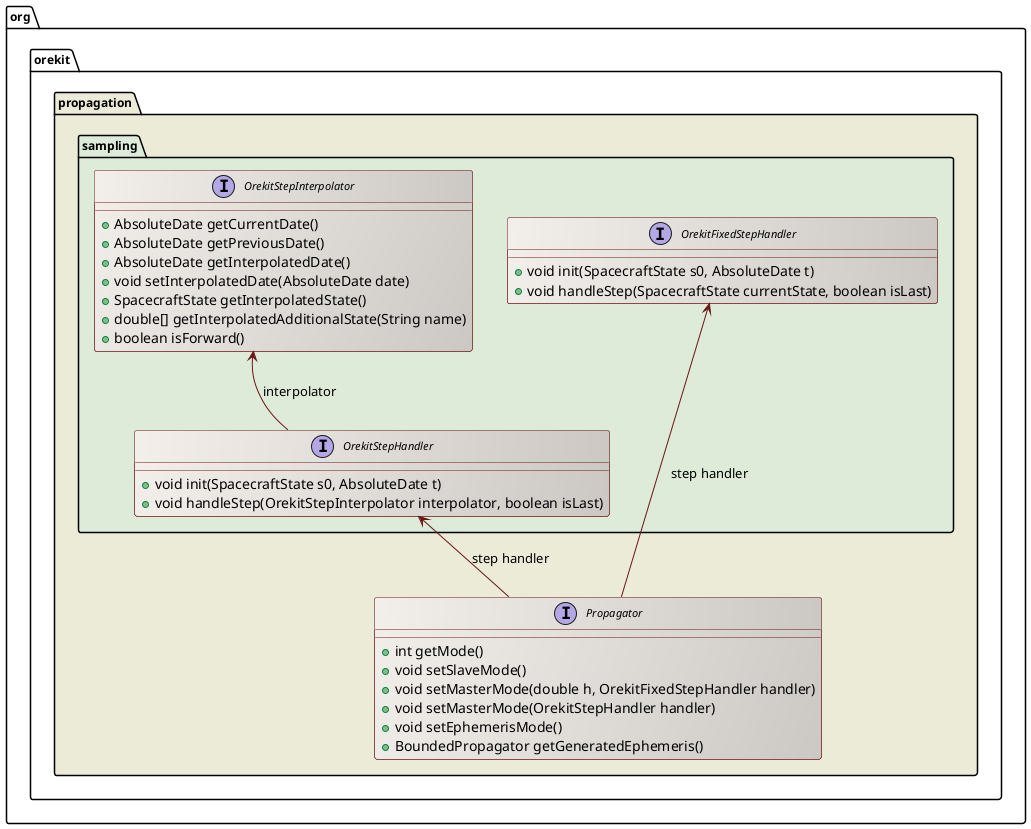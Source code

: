 ' Copyright 2002-2016 CS Systèmes d'Information
' Licensed to CS Systèmes d'Information (CS) under one or more
' contributor license agreements.  See the NOTICE file distributed with
' this work for additional information regarding copyright ownership.
' CS licenses this file to You under the Apache License, Version 2.0
' (the "License"); you may not use this file except in compliance with
' the License.  You may obtain a copy of the License at
'
'   http://www.apache.org/licenses/LICENSE-2.0
'
' Unless required by applicable law or agreed to in writing, software
' distributed under the License is distributed on an "AS IS" BASIS,
' WITHOUT WARRANTIES OR CONDITIONS OF ANY KIND, either express or implied.
' See the License for the specific language governing permissions and
' limitations under the License.
 
@startuml

  skinparam svek                  true
  skinparam ClassBackgroundColor  #F3EFEB/CCC9C5
  skinparam ClassArrowColor       #691616
  skinparam ClassBorderColor      #691616
  skinparam NoteBackgroundColor   #F3EFEB
  skinparam NoteBorderColor       #691616
  skinparam NoteFontColor         #691616
  skinparam ClassFontSize         11
  skinparam PackageFontSize       12

  package org.orekit.propagation #ECEBD8 {

    interface Propagator {
      +int getMode()
      +void setSlaveMode()
      +void setMasterMode(double h, OrekitFixedStepHandler handler)
      +void setMasterMode(OrekitStepHandler handler)
      +void setEphemerisMode()
      +BoundedPropagator getGeneratedEphemeris()
    }

    package sampling #DDEBD8 {

      interface OrekitStepHandler {
        +void init(SpacecraftState s0, AbsoluteDate t)
        +void handleStep(OrekitStepInterpolator interpolator, boolean isLast)
      }

      interface OrekitFixedStepHandler {
        +void init(SpacecraftState s0, AbsoluteDate t)
        +void handleStep(SpacecraftState currentState, boolean isLast)
      }

      interface OrekitStepInterpolator {
        +AbsoluteDate getCurrentDate()
        +AbsoluteDate getPreviousDate()
        +AbsoluteDate getInterpolatedDate()
        +void setInterpolatedDate(AbsoluteDate date)
        +SpacecraftState getInterpolatedState()
        +double[] getInterpolatedAdditionalState(String name)
        +boolean isForward()
      }

      OrekitStepHandler <-down- Propagator : step handler
      OrekitStepInterpolator <-down- OrekitStepHandler : interpolator
      OrekitFixedStepHandler <-- Propagator : step handler

    }

  }

@enduml
